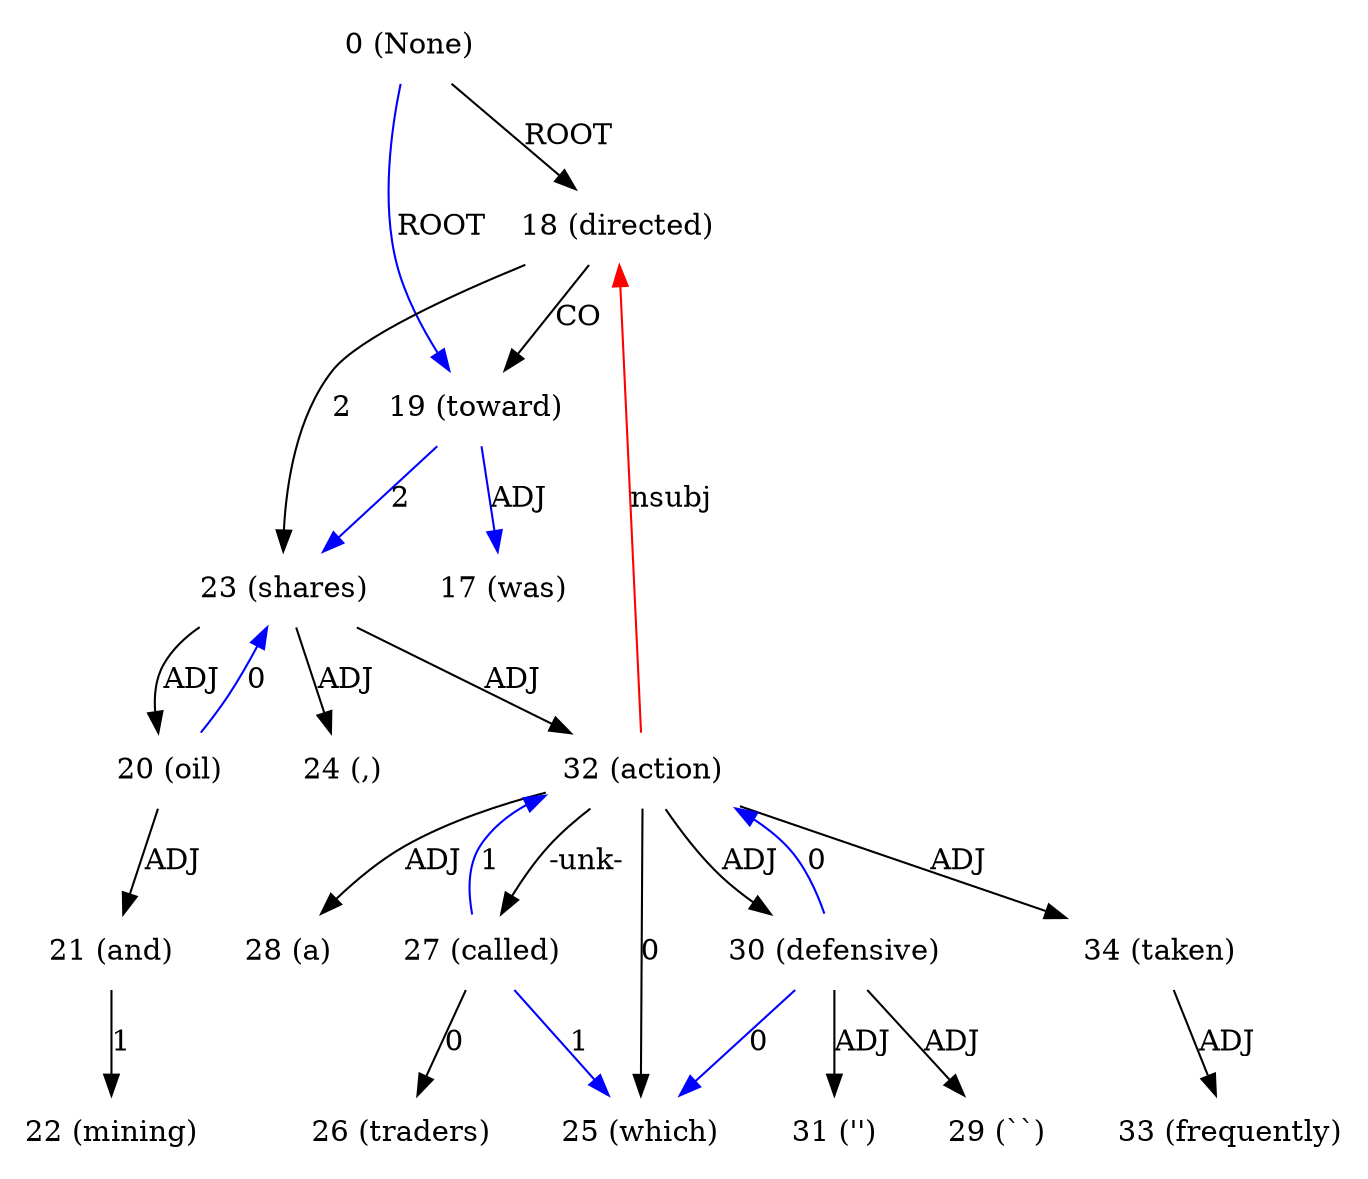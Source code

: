digraph G{
edge [dir=forward]
node [shape=plaintext]

0 [label="0 (None)"]
0 -> 18 [label="ROOT"]
0 -> 19 [label="ROOT", color="blue"]
17 [label="17 (was)"]
18 [label="18 (directed)"]
18 -> 23 [label="2"]
18 -> 19 [label="CO"]
32 -> 18 [label="nsubj", color="red"]
19 [label="19 (toward)"]
19 -> 23 [label="2", color="blue"]
19 -> 17 [label="ADJ", color="blue"]
20 [label="20 (oil)"]
20 -> 23 [label="0", color="blue"]
20 -> 21 [label="ADJ"]
21 [label="21 (and)"]
21 -> 22 [label="1"]
22 [label="22 (mining)"]
23 [label="23 (shares)"]
23 -> 20 [label="ADJ"]
23 -> 24 [label="ADJ"]
23 -> 32 [label="ADJ"]
24 [label="24 (,)"]
25 [label="25 (which)"]
26 [label="26 (traders)"]
27 [label="27 (called)"]
27 -> 32 [label="1", color="blue"]
27 -> 25 [label="1", color="blue"]
27 -> 26 [label="0"]
28 [label="28 (a)"]
29 [label="29 (``)"]
30 [label="30 (defensive)"]
30 -> 32 [label="0", color="blue"]
30 -> 25 [label="0", color="blue"]
30 -> 29 [label="ADJ"]
30 -> 31 [label="ADJ"]
31 [label="31 ('')"]
32 [label="32 (action)"]
32 -> 25 [label="0"]
32 -> 28 [label="ADJ"]
32 -> 30 [label="ADJ"]
32 -> 34 [label="ADJ"]
32 -> 27 [label="-unk-"]
33 [label="33 (frequently)"]
34 [label="34 (taken)"]
34 -> 33 [label="ADJ"]
}
